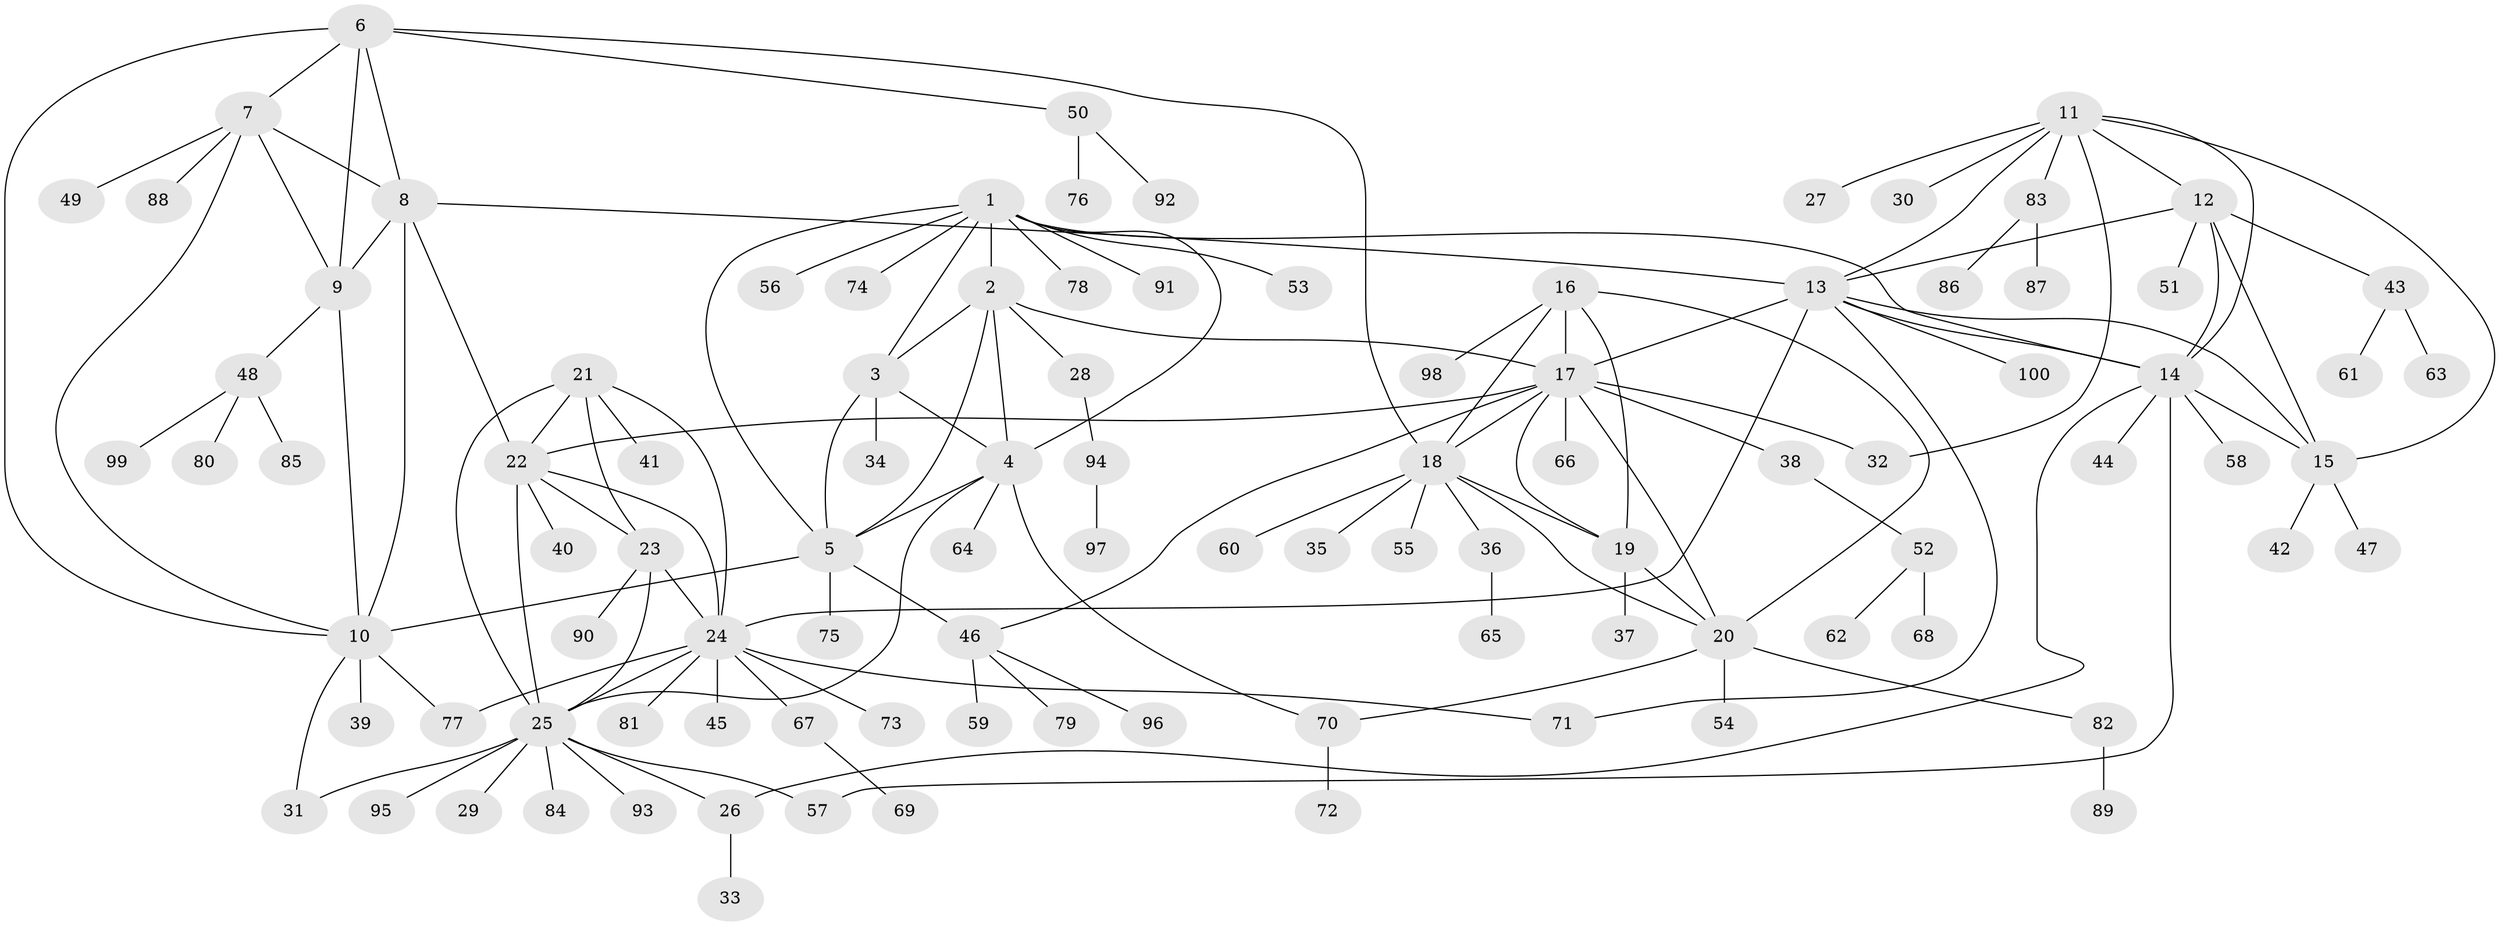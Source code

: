// Generated by graph-tools (version 1.1) at 2025/26/03/09/25 03:26:36]
// undirected, 100 vertices, 143 edges
graph export_dot {
graph [start="1"]
  node [color=gray90,style=filled];
  1;
  2;
  3;
  4;
  5;
  6;
  7;
  8;
  9;
  10;
  11;
  12;
  13;
  14;
  15;
  16;
  17;
  18;
  19;
  20;
  21;
  22;
  23;
  24;
  25;
  26;
  27;
  28;
  29;
  30;
  31;
  32;
  33;
  34;
  35;
  36;
  37;
  38;
  39;
  40;
  41;
  42;
  43;
  44;
  45;
  46;
  47;
  48;
  49;
  50;
  51;
  52;
  53;
  54;
  55;
  56;
  57;
  58;
  59;
  60;
  61;
  62;
  63;
  64;
  65;
  66;
  67;
  68;
  69;
  70;
  71;
  72;
  73;
  74;
  75;
  76;
  77;
  78;
  79;
  80;
  81;
  82;
  83;
  84;
  85;
  86;
  87;
  88;
  89;
  90;
  91;
  92;
  93;
  94;
  95;
  96;
  97;
  98;
  99;
  100;
  1 -- 2;
  1 -- 3;
  1 -- 4;
  1 -- 5;
  1 -- 14;
  1 -- 53;
  1 -- 56;
  1 -- 74;
  1 -- 78;
  1 -- 91;
  2 -- 3;
  2 -- 4;
  2 -- 5;
  2 -- 17;
  2 -- 28;
  3 -- 4;
  3 -- 5;
  3 -- 34;
  4 -- 5;
  4 -- 25;
  4 -- 64;
  4 -- 70;
  5 -- 10;
  5 -- 46;
  5 -- 75;
  6 -- 7;
  6 -- 8;
  6 -- 9;
  6 -- 10;
  6 -- 18;
  6 -- 50;
  7 -- 8;
  7 -- 9;
  7 -- 10;
  7 -- 49;
  7 -- 88;
  8 -- 9;
  8 -- 10;
  8 -- 13;
  8 -- 22;
  9 -- 10;
  9 -- 48;
  10 -- 31;
  10 -- 39;
  10 -- 77;
  11 -- 12;
  11 -- 13;
  11 -- 14;
  11 -- 15;
  11 -- 27;
  11 -- 30;
  11 -- 32;
  11 -- 83;
  12 -- 13;
  12 -- 14;
  12 -- 15;
  12 -- 43;
  12 -- 51;
  13 -- 14;
  13 -- 15;
  13 -- 17;
  13 -- 24;
  13 -- 71;
  13 -- 100;
  14 -- 15;
  14 -- 26;
  14 -- 44;
  14 -- 57;
  14 -- 58;
  15 -- 42;
  15 -- 47;
  16 -- 17;
  16 -- 18;
  16 -- 19;
  16 -- 20;
  16 -- 98;
  17 -- 18;
  17 -- 19;
  17 -- 20;
  17 -- 22;
  17 -- 32;
  17 -- 38;
  17 -- 46;
  17 -- 66;
  18 -- 19;
  18 -- 20;
  18 -- 35;
  18 -- 36;
  18 -- 55;
  18 -- 60;
  19 -- 20;
  19 -- 37;
  20 -- 54;
  20 -- 70;
  20 -- 82;
  21 -- 22;
  21 -- 23;
  21 -- 24;
  21 -- 25;
  21 -- 41;
  22 -- 23;
  22 -- 24;
  22 -- 25;
  22 -- 40;
  23 -- 24;
  23 -- 25;
  23 -- 90;
  24 -- 25;
  24 -- 45;
  24 -- 67;
  24 -- 71;
  24 -- 73;
  24 -- 77;
  24 -- 81;
  25 -- 26;
  25 -- 29;
  25 -- 31;
  25 -- 57;
  25 -- 84;
  25 -- 93;
  25 -- 95;
  26 -- 33;
  28 -- 94;
  36 -- 65;
  38 -- 52;
  43 -- 61;
  43 -- 63;
  46 -- 59;
  46 -- 79;
  46 -- 96;
  48 -- 80;
  48 -- 85;
  48 -- 99;
  50 -- 76;
  50 -- 92;
  52 -- 62;
  52 -- 68;
  67 -- 69;
  70 -- 72;
  82 -- 89;
  83 -- 86;
  83 -- 87;
  94 -- 97;
}
